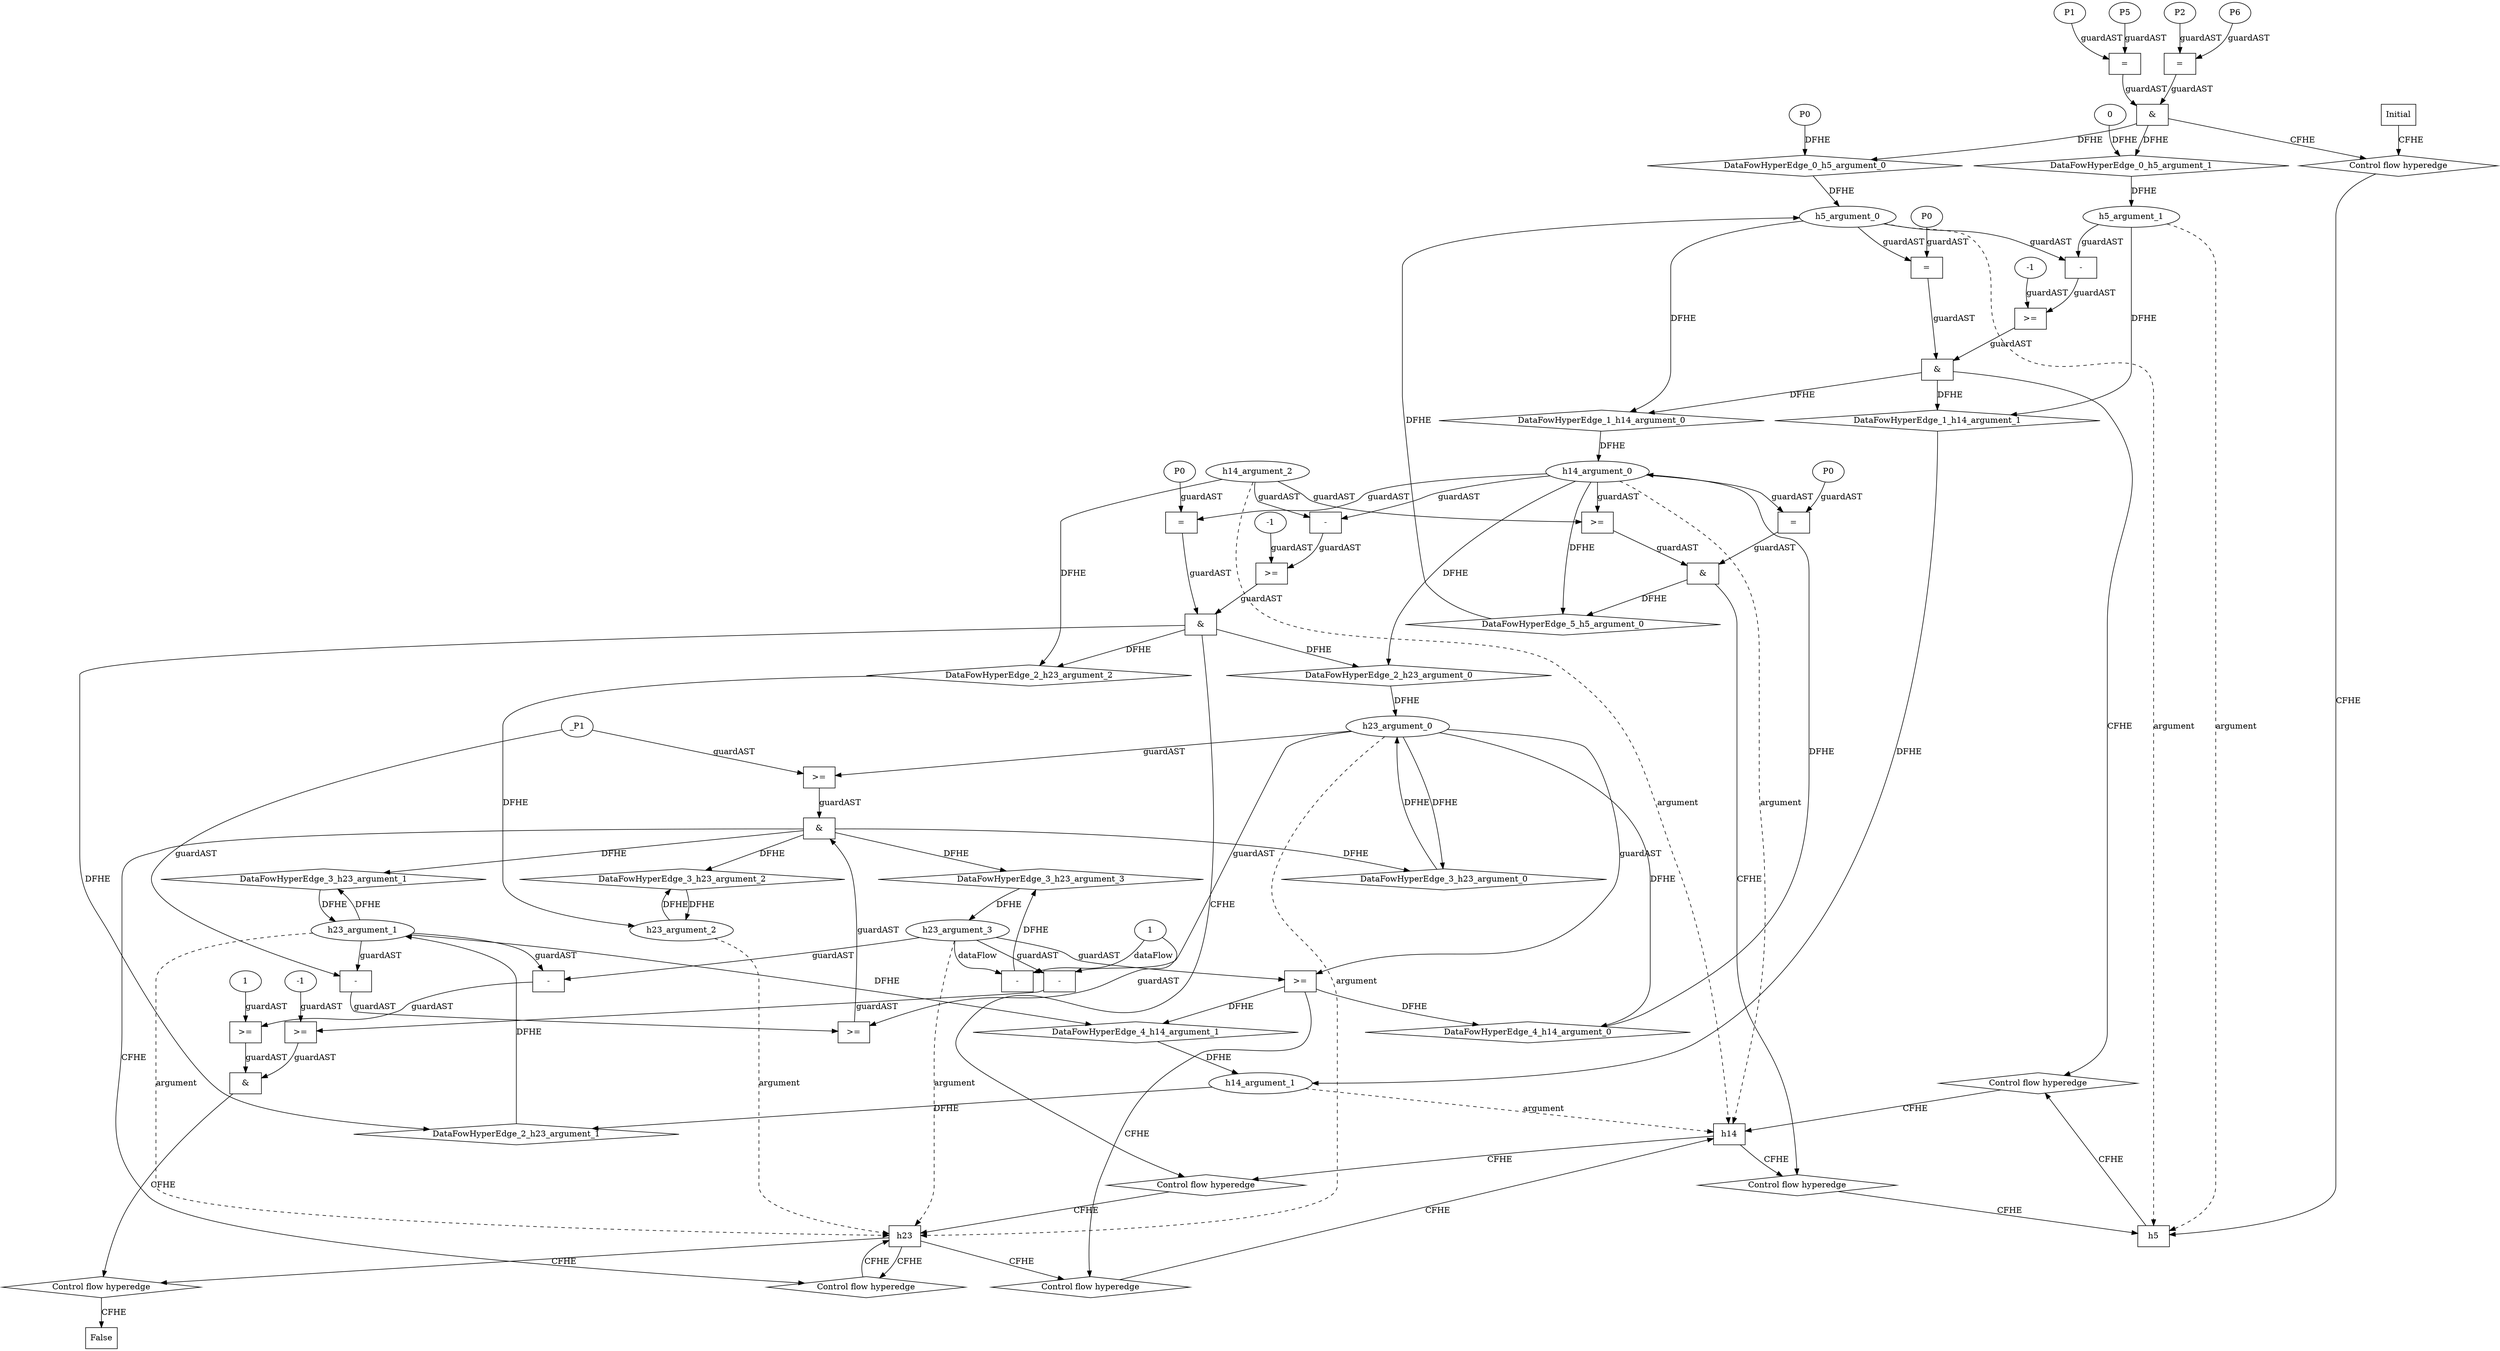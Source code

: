 // Horn Graph
digraph {
	"xxxh5___Initial_0xxxdataFlow_0_node_0" [label="P0"  nodeName="xxxh5___Initial_0xxxdataFlow_0_node_0" class=symbolicConstant GNNNodeID=2]
	"xxxh5___Initial_0xxxdataFlow1_node_0" [label="0"  nodeName="xxxh5___Initial_0xxxdataFlow1_node_0" class=IdealInt GNNNodeID=3]
	"xxxh5___Initial_0xxxguard_0_node_0" [label="="  nodeName="xxxh5___Initial_0xxxguard_0_node_0" class=Operator GNNNodeID=4 shape=rect]
	"xxxh5___Initial_0xxxguard_0_node_1" [label="P1"  nodeName="xxxh5___Initial_0xxxguard_0_node_1" class=symbolicConstant GNNNodeID=5]
	"xxxh5___Initial_0xxxguard_0_node_2" [label="P5"  nodeName="xxxh5___Initial_0xxxguard_0_node_2" class=symbolicConstant GNNNodeID=6]
		"xxxh5___Initial_0xxxguard_0_node_1" -> "xxxh5___Initial_0xxxguard_0_node_0" [ label="guardAST"]
		"xxxh5___Initial_0xxxguard_0_node_2" -> "xxxh5___Initial_0xxxguard_0_node_0" [ label="guardAST"]
	"xxxh5___Initial_0xxxguard1_node_0" [label="="  nodeName="xxxh5___Initial_0xxxguard1_node_0" class=Operator GNNNodeID=7 shape=rect]
	"xxxh5___Initial_0xxxguard1_node_1" [label="P2"  nodeName="xxxh5___Initial_0xxxguard1_node_1" class=symbolicConstant GNNNodeID=8]
	"xxxh5___Initial_0xxxguard1_node_2" [label="P6"  nodeName="xxxh5___Initial_0xxxguard1_node_2" class=symbolicConstant GNNNodeID=9]
		"xxxh5___Initial_0xxxguard1_node_1" -> "xxxh5___Initial_0xxxguard1_node_0" [ label="guardAST"]
		"xxxh5___Initial_0xxxguard1_node_2" -> "xxxh5___Initial_0xxxguard1_node_0" [ label="guardAST"]
	"xxxh14___h5_1xxxguard_0_node_0" [label=">="  nodeName="xxxh14___h5_1xxxguard_0_node_0" class=Operator GNNNodeID=13 shape=rect]
	"xxxh14___h5_1xxxguard_0_node_1" [label="-1"  nodeName="xxxh14___h5_1xxxguard_0_node_1" class=IdealInt GNNNodeID=14]
	"xxxh14___h5_1xxxguard_0_node_2" [label="-"  nodeName="xxxh14___h5_1xxxguard_0_node_2" class=Operator GNNNodeID=15 shape=rect]
		"xxxh14___h5_1xxxguard_0_node_1" -> "xxxh14___h5_1xxxguard_0_node_0" [ label="guardAST"]
		"xxxh14___h5_1xxxguard_0_node_2" -> "xxxh14___h5_1xxxguard_0_node_0" [ label="guardAST"]
		"h5_argument_1" -> "xxxh14___h5_1xxxguard_0_node_2" [ label="guardAST"]
		"h5_argument_0" -> "xxxh14___h5_1xxxguard_0_node_2" [ label="guardAST"]
	"xxxh14___h5_1xxxguard1_node_0" [label="="  nodeName="xxxh14___h5_1xxxguard1_node_0" class=Operator GNNNodeID=16 shape=rect]
	"xxxh14___h5_1xxxguard1_node_1" [label="P0"  nodeName="xxxh14___h5_1xxxguard1_node_1" class=symbolicConstant GNNNodeID=17]
		"xxxh14___h5_1xxxguard1_node_1" -> "xxxh14___h5_1xxxguard1_node_0" [ label="guardAST"]
		"h5_argument_0" -> "xxxh14___h5_1xxxguard1_node_0" [ label="guardAST"]
	"xxxh23___h14_2xxxguard_0_node_0" [label=">="  nodeName="xxxh23___h14_2xxxguard_0_node_0" class=Operator GNNNodeID=22 shape=rect]
	"xxxh23___h14_2xxxguard_0_node_1" [label="-1"  nodeName="xxxh23___h14_2xxxguard_0_node_1" class=IdealInt GNNNodeID=23]
	"xxxh23___h14_2xxxguard_0_node_2" [label="-"  nodeName="xxxh23___h14_2xxxguard_0_node_2" class=Operator GNNNodeID=24 shape=rect]
		"xxxh23___h14_2xxxguard_0_node_1" -> "xxxh23___h14_2xxxguard_0_node_0" [ label="guardAST"]
		"xxxh23___h14_2xxxguard_0_node_2" -> "xxxh23___h14_2xxxguard_0_node_0" [ label="guardAST"]
		"h14_argument_2" -> "xxxh23___h14_2xxxguard_0_node_2" [ label="guardAST"]
		"h14_argument_0" -> "xxxh23___h14_2xxxguard_0_node_2" [ label="guardAST"]
	"xxxh23___h14_2xxxguard1_node_0" [label="="  nodeName="xxxh23___h14_2xxxguard1_node_0" class=Operator GNNNodeID=25 shape=rect]
	"xxxh23___h14_2xxxguard1_node_1" [label="P0"  nodeName="xxxh23___h14_2xxxguard1_node_1" class=symbolicConstant GNNNodeID=26]
		"xxxh23___h14_2xxxguard1_node_1" -> "xxxh23___h14_2xxxguard1_node_0" [ label="guardAST"]
		"h14_argument_0" -> "xxxh23___h14_2xxxguard1_node_0" [ label="guardAST"]
	"xxxh23___h23_3xxxdataFlow1_node_0" [label="-"  nodeName="xxxh23___h23_3xxxdataFlow1_node_0" class=Operator GNNNodeID=27 shape=rect]
	"xxxh23___h23_3xxxdataFlow1_node_2" [label="1"  nodeName="xxxh23___h23_3xxxdataFlow1_node_2" class=IdealInt GNNNodeID=28]
		"h23_argument_3" -> "xxxh23___h23_3xxxdataFlow1_node_0" [ label="dataFlow"]
		"xxxh23___h23_3xxxdataFlow1_node_2" -> "xxxh23___h23_3xxxdataFlow1_node_0" [ label="dataFlow"]
	"xxxh23___h23_3xxxguard_0_node_0" [label=">="  nodeName="xxxh23___h23_3xxxguard_0_node_0" class=Operator GNNNodeID=29 shape=rect]
	"xxxh23___h23_3xxxguard_0_node_1" [label="-"  nodeName="xxxh23___h23_3xxxguard_0_node_1" class=Operator GNNNodeID=30 shape=rect]
	"xxxh23___h23_3xxxguard_0_node_2" [label="_P1"  nodeName="xxxh23___h23_3xxxguard_0_node_2" class=symbolicConstant GNNNodeID=31]
		"xxxh23___h23_3xxxguard_0_node_1" -> "xxxh23___h23_3xxxguard_0_node_0" [ label="guardAST"]
		"xxxh23___h23_3xxxdataFlow1_node_2" -> "xxxh23___h23_3xxxguard_0_node_0" [ label="guardAST"]
		"xxxh23___h23_3xxxguard_0_node_2" -> "xxxh23___h23_3xxxguard_0_node_1" [ label="guardAST"]
		"h23_argument_1" -> "xxxh23___h23_3xxxguard_0_node_1" [ label="guardAST"]
	"xxxh23___h23_3xxxguard1_node_0" [label=">="  nodeName="xxxh23___h23_3xxxguard1_node_0" class=Operator GNNNodeID=32 shape=rect]
		"h23_argument_0" -> "xxxh23___h23_3xxxguard1_node_0" [ label="guardAST"]
		"xxxh23___h23_3xxxguard_0_node_2" -> "xxxh23___h23_3xxxguard1_node_0" [ label="guardAST"]
	"xxxh14___h23_4xxxguard_0_node_0" [label=">="  nodeName="xxxh14___h23_4xxxguard_0_node_0" class=Operator GNNNodeID=33 shape=rect]
		"h23_argument_3" -> "xxxh14___h23_4xxxguard_0_node_0" [ label="guardAST"]
		"h23_argument_0" -> "xxxh14___h23_4xxxguard_0_node_0" [ label="guardAST"]
	"xxxh5___h14_5xxxguard_0_node_0" [label=">="  nodeName="xxxh5___h14_5xxxguard_0_node_0" class=Operator GNNNodeID=34 shape=rect]
		"h14_argument_2" -> "xxxh5___h14_5xxxguard_0_node_0" [ label="guardAST"]
		"h14_argument_0" -> "xxxh5___h14_5xxxguard_0_node_0" [ label="guardAST"]
	"xxxh5___h14_5xxxguard1_node_0" [label="="  nodeName="xxxh5___h14_5xxxguard1_node_0" class=Operator GNNNodeID=35 shape=rect]
	"xxxh5___h14_5xxxguard1_node_1" [label="P0"  nodeName="xxxh5___h14_5xxxguard1_node_1" class=symbolicConstant GNNNodeID=36]
		"xxxh5___h14_5xxxguard1_node_1" -> "xxxh5___h14_5xxxguard1_node_0" [ label="guardAST"]
		"h14_argument_0" -> "xxxh5___h14_5xxxguard1_node_0" [ label="guardAST"]
	"xxxFALSE___h23_6xxxguard_0_node_0" [label=">="  nodeName="xxxFALSE___h23_6xxxguard_0_node_0" class=Operator GNNNodeID=37 shape=rect]
	"xxxFALSE___h23_6xxxguard_0_node_1" [label="-"  nodeName="xxxFALSE___h23_6xxxguard_0_node_1" class=Operator GNNNodeID=38 shape=rect]
	"xxxFALSE___h23_6xxxguard_0_node_4" [label="1"  nodeName="xxxFALSE___h23_6xxxguard_0_node_4" class=IdealInt GNNNodeID=39]
		"xxxFALSE___h23_6xxxguard_0_node_1" -> "xxxFALSE___h23_6xxxguard_0_node_0" [ label="guardAST"]
		"xxxFALSE___h23_6xxxguard_0_node_4" -> "xxxFALSE___h23_6xxxguard_0_node_0" [ label="guardAST"]
		"h23_argument_1" -> "xxxFALSE___h23_6xxxguard_0_node_1" [ label="guardAST"]
		"h23_argument_3" -> "xxxFALSE___h23_6xxxguard_0_node_1" [ label="guardAST"]
	"xxxFALSE___h23_6xxxguard1_node_0" [label=">="  nodeName="xxxFALSE___h23_6xxxguard1_node_0" class=Operator GNNNodeID=40 shape=rect]
	"xxxFALSE___h23_6xxxguard1_node_1" [label="-1"  nodeName="xxxFALSE___h23_6xxxguard1_node_1" class=IdealInt GNNNodeID=41]
	"xxxFALSE___h23_6xxxguard1_node_2" [label="-"  nodeName="xxxFALSE___h23_6xxxguard1_node_2" class=Operator GNNNodeID=42 shape=rect]
		"xxxFALSE___h23_6xxxguard1_node_1" -> "xxxFALSE___h23_6xxxguard1_node_0" [ label="guardAST"]
		"xxxFALSE___h23_6xxxguard1_node_2" -> "xxxFALSE___h23_6xxxguard1_node_0" [ label="guardAST"]
		"h23_argument_3" -> "xxxFALSE___h23_6xxxguard1_node_2" [ label="guardAST"]
		"h23_argument_0" -> "xxxFALSE___h23_6xxxguard1_node_2" [ label="guardAST"]
	"h14" [label="h14"  nodeName="h14" class=CONTROL GNNNodeID=43 shape="rect"]
	"h23" [label="h23"  nodeName="h23" class=CONTROL GNNNodeID=44 shape="rect"]
	"h5" [label="h5"  nodeName="h5" class=CONTROL GNNNodeID=45 shape="rect"]
	"FALSE" [label="False"  nodeName=False class=CONTROL GNNNodeID=46 shape="rect"]
	"Initial" [label="Initial"  nodeName=Initial class=CONTROL GNNNodeID=47 shape="rect"]
	"ControlFowHyperEdge_0" [label="Control flow hyperedge"  hyperEdgeNodeID=0 nodeName=ControlFowHyperEdge_0 class=controlFlowHyperEdge shape="diamond"]
		"Initial" -> ControlFowHyperEdge_0 [ label="CFHE"]
		"ControlFowHyperEdge_0" -> "h5" [ label="CFHE"]
	"ControlFowHyperEdge_1" [label="Control flow hyperedge"  hyperEdgeNodeID=1 nodeName=ControlFowHyperEdge_1 class=controlFlowHyperEdge shape="diamond"]
		"h5" -> ControlFowHyperEdge_1 [ label="CFHE"]
		"ControlFowHyperEdge_1" -> "h14" [ label="CFHE"]
	"ControlFowHyperEdge_2" [label="Control flow hyperedge"  hyperEdgeNodeID=2 nodeName=ControlFowHyperEdge_2 class=controlFlowHyperEdge shape="diamond"]
		"h14" -> ControlFowHyperEdge_2 [ label="CFHE"]
		"ControlFowHyperEdge_2" -> "h23" [ label="CFHE"]
	"ControlFowHyperEdge_3" [label="Control flow hyperedge"  hyperEdgeNodeID=3 nodeName=ControlFowHyperEdge_3 class=controlFlowHyperEdge shape="diamond"]
		"h23" -> ControlFowHyperEdge_3 [ label="CFHE"]
		"ControlFowHyperEdge_3" -> "h23" [ label="CFHE"]
	"ControlFowHyperEdge_4" [label="Control flow hyperedge"  hyperEdgeNodeID=4 nodeName=ControlFowHyperEdge_4 class=controlFlowHyperEdge shape="diamond"]
		"h23" -> ControlFowHyperEdge_4 [ label="CFHE"]
		"ControlFowHyperEdge_4" -> "h14" [ label="CFHE"]
	"ControlFowHyperEdge_5" [label="Control flow hyperedge"  hyperEdgeNodeID=5 nodeName=ControlFowHyperEdge_5 class=controlFlowHyperEdge shape="diamond"]
		"h14" -> ControlFowHyperEdge_5 [ label="CFHE"]
		"ControlFowHyperEdge_5" -> "h5" [ label="CFHE"]
	"ControlFowHyperEdge_6" [label="Control flow hyperedge"  hyperEdgeNodeID=6 nodeName=ControlFowHyperEdge_6 class=controlFlowHyperEdge shape="diamond"]
		"h23" -> ControlFowHyperEdge_6 [ label="CFHE"]
		"ControlFowHyperEdge_6" -> "FALSE" [ label="CFHE"]
	"h5_argument_0" [label="h5_argument_0"  nodeName=argument0 class=argument shape=oval GNNNodeID=48 head="h5"]
		"h5_argument_0" -> "h5" [ label="argument" style=dashed]
	"h5_argument_1" [label="h5_argument_1"  nodeName=argument1 class=argument shape=oval GNNNodeID=48 head="h5"]
		"h5_argument_1" -> "h5" [ label="argument" style=dashed]
	"h14_argument_0" [label="h14_argument_0"  nodeName=argument0 class=argument shape=oval GNNNodeID=48 head="h14"]
		"h14_argument_0" -> "h14" [ label="argument" style=dashed]
	"h14_argument_1" [label="h14_argument_1"  nodeName=argument1 class=argument shape=oval GNNNodeID=48 head="h14"]
		"h14_argument_1" -> "h14" [ label="argument" style=dashed]
	"h14_argument_2" [label="h14_argument_2"  nodeName=argument2 class=argument shape=oval GNNNodeID=48 head="h14"]
		"h14_argument_2" -> "h14" [ label="argument" style=dashed]
	"h23_argument_0" [label="h23_argument_0"  nodeName=argument0 class=argument shape=oval GNNNodeID=48 head="h23"]
		"h23_argument_0" -> "h23" [ label="argument" style=dashed]
	"h23_argument_1" [label="h23_argument_1"  nodeName=argument1 class=argument shape=oval GNNNodeID=48 head="h23"]
		"h23_argument_1" -> "h23" [ label="argument" style=dashed]
	"h23_argument_2" [label="h23_argument_2"  nodeName=argument2 class=argument shape=oval GNNNodeID=48 head="h23"]
		"h23_argument_2" -> "h23" [ label="argument" style=dashed]
	"h23_argument_3" [label="h23_argument_3"  nodeName=argument3 class=argument shape=oval GNNNodeID=48 head="h23"]
		"h23_argument_3" -> "h23" [ label="argument" style=dashed]
	"xxxh5___Initial_0xxx_and" [label="&"  andName="xxxh5___Initial_0xxx_and" class=Operator shape=rect]
		"xxxh5___Initial_0xxxguard_0_node_0" -> "xxxh5___Initial_0xxx_and" [ label="guardAST"]
		"xxxh5___Initial_0xxxguard1_node_0" -> "xxxh5___Initial_0xxx_and" [ label="guardAST"]
		"xxxh5___Initial_0xxx_and" -> "ControlFowHyperEdge_0" [ label="CFHE"]
	"xxxh14___h5_1xxx_and" [label="&"  andName="xxxh14___h5_1xxx_and" class=Operator shape=rect]
		"xxxh14___h5_1xxxguard_0_node_0" -> "xxxh14___h5_1xxx_and" [ label="guardAST"]
		"xxxh14___h5_1xxxguard1_node_0" -> "xxxh14___h5_1xxx_and" [ label="guardAST"]
		"xxxh14___h5_1xxx_and" -> "ControlFowHyperEdge_1" [ label="CFHE"]
	"xxxh23___h14_2xxx_and" [label="&"  andName="xxxh23___h14_2xxx_and" class=Operator shape=rect]
		"xxxh23___h14_2xxxguard_0_node_0" -> "xxxh23___h14_2xxx_and" [ label="guardAST"]
		"xxxh23___h14_2xxxguard1_node_0" -> "xxxh23___h14_2xxx_and" [ label="guardAST"]
		"xxxh23___h14_2xxx_and" -> "ControlFowHyperEdge_2" [ label="CFHE"]
	"xxxh23___h23_3xxx_and" [label="&"  andName="xxxh23___h23_3xxx_and" class=Operator shape=rect]
		"xxxh23___h23_3xxxguard_0_node_0" -> "xxxh23___h23_3xxx_and" [ label="guardAST"]
		"xxxh23___h23_3xxxguard1_node_0" -> "xxxh23___h23_3xxx_and" [ label="guardAST"]
		"xxxh23___h23_3xxx_and" -> "ControlFowHyperEdge_3" [ label="CFHE"]
		"xxxh14___h23_4xxxguard_0_node_0" -> "ControlFowHyperEdge_4" [ label="CFHE"]
	"xxxh5___h14_5xxx_and" [label="&"  andName="xxxh5___h14_5xxx_and" class=Operator shape=rect]
		"xxxh5___h14_5xxxguard_0_node_0" -> "xxxh5___h14_5xxx_and" [ label="guardAST"]
		"xxxh5___h14_5xxxguard1_node_0" -> "xxxh5___h14_5xxx_and" [ label="guardAST"]
		"xxxh5___h14_5xxx_and" -> "ControlFowHyperEdge_5" [ label="CFHE"]
	"xxxFALSE___h23_6xxx_and" [label="&"  andName="xxxFALSE___h23_6xxx_and" class=Operator shape=rect]
		"xxxFALSE___h23_6xxxguard_0_node_0" -> "xxxFALSE___h23_6xxx_and" [ label="guardAST"]
		"xxxFALSE___h23_6xxxguard1_node_0" -> "xxxFALSE___h23_6xxx_and" [ label="guardAST"]
		"xxxFALSE___h23_6xxx_and" -> "ControlFowHyperEdge_6" [ label="CFHE"]
		"h5_argument_0" -> "DataFowHyperEdge_1_h14_argument_0" [ label="DFHE"]
	"DataFowHyperEdge_1_h14_argument_0" [label="DataFowHyperEdge_1_h14_argument_0"  nodeName="DataFowHyperEdge_1_h14_argument_0" class=DataFlowHyperedge shape=diamond]
		"DataFowHyperEdge_1_h14_argument_0" -> "h14_argument_0" [ label="DFHE"]
		"xxxh14___h5_1xxx_and" -> "DataFowHyperEdge_1_h14_argument_0" [ label="DFHE"]
		"h14_argument_0" -> "DataFowHyperEdge_2_h23_argument_0" [ label="DFHE"]
	"DataFowHyperEdge_2_h23_argument_0" [label="DataFowHyperEdge_2_h23_argument_0"  nodeName="DataFowHyperEdge_2_h23_argument_0" class=DataFlowHyperedge shape=diamond]
		"DataFowHyperEdge_2_h23_argument_0" -> "h23_argument_0" [ label="DFHE"]
		"xxxh23___h14_2xxx_and" -> "DataFowHyperEdge_2_h23_argument_0" [ label="DFHE"]
		"h14_argument_1" -> "DataFowHyperEdge_2_h23_argument_1" [ label="DFHE"]
	"DataFowHyperEdge_2_h23_argument_1" [label="DataFowHyperEdge_2_h23_argument_1"  nodeName="DataFowHyperEdge_2_h23_argument_1" class=DataFlowHyperedge shape=diamond]
		"DataFowHyperEdge_2_h23_argument_1" -> "h23_argument_1" [ label="DFHE"]
		"xxxh23___h14_2xxx_and" -> "DataFowHyperEdge_2_h23_argument_1" [ label="DFHE"]
		"h23_argument_1" -> "DataFowHyperEdge_3_h23_argument_1" [ label="DFHE"]
	"DataFowHyperEdge_3_h23_argument_1" [label="DataFowHyperEdge_3_h23_argument_1"  nodeName="DataFowHyperEdge_3_h23_argument_1" class=DataFlowHyperedge shape=diamond]
		"DataFowHyperEdge_3_h23_argument_1" -> "h23_argument_1" [ label="DFHE"]
		"xxxh23___h23_3xxx_and" -> "DataFowHyperEdge_3_h23_argument_1" [ label="DFHE"]
		"h23_argument_2" -> "DataFowHyperEdge_3_h23_argument_2" [ label="DFHE"]
	"DataFowHyperEdge_3_h23_argument_2" [label="DataFowHyperEdge_3_h23_argument_2"  nodeName="DataFowHyperEdge_3_h23_argument_2" class=DataFlowHyperedge shape=diamond]
		"DataFowHyperEdge_3_h23_argument_2" -> "h23_argument_2" [ label="DFHE"]
		"xxxh23___h23_3xxx_and" -> "DataFowHyperEdge_3_h23_argument_2" [ label="DFHE"]
		"h23_argument_1" -> "DataFowHyperEdge_4_h14_argument_1" [ label="DFHE"]
	"DataFowHyperEdge_4_h14_argument_1" [label="DataFowHyperEdge_4_h14_argument_1"  nodeName="DataFowHyperEdge_4_h14_argument_1" class=DataFlowHyperedge shape=diamond]
		"DataFowHyperEdge_4_h14_argument_1" -> "h14_argument_1" [ label="DFHE"]
		"xxxh14___h23_4xxxguard_0_node_0" -> "DataFowHyperEdge_4_h14_argument_1" [ label="DFHE"]
		"h14_argument_0" -> "DataFowHyperEdge_5_h5_argument_0" [ label="DFHE"]
	"DataFowHyperEdge_5_h5_argument_0" [label="DataFowHyperEdge_5_h5_argument_0"  nodeName="DataFowHyperEdge_5_h5_argument_0" class=DataFlowHyperedge shape=diamond]
		"DataFowHyperEdge_5_h5_argument_0" -> "h5_argument_0" [ label="DFHE"]
		"xxxh5___h14_5xxx_and" -> "DataFowHyperEdge_5_h5_argument_0" [ label="DFHE"]
	"DataFowHyperEdge_0_h5_argument_0" [label="DataFowHyperEdge_0_h5_argument_0"  nodeName="DataFowHyperEdge_0_h5_argument_0" class=DataFlowHyperedge shape=diamond]
		"DataFowHyperEdge_0_h5_argument_0" -> "h5_argument_0" [ label="DFHE"]
		"xxxh5___Initial_0xxx_and" -> "DataFowHyperEdge_0_h5_argument_0" [ label="DFHE"]
		"xxxh5___Initial_0xxxdataFlow_0_node_0" -> "DataFowHyperEdge_0_h5_argument_0" [ label="DFHE"]
	"DataFowHyperEdge_0_h5_argument_1" [label="DataFowHyperEdge_0_h5_argument_1"  nodeName="DataFowHyperEdge_0_h5_argument_1" class=DataFlowHyperedge shape=diamond]
		"DataFowHyperEdge_0_h5_argument_1" -> "h5_argument_1" [ label="DFHE"]
		"xxxh5___Initial_0xxx_and" -> "DataFowHyperEdge_0_h5_argument_1" [ label="DFHE"]
		"xxxh5___Initial_0xxxdataFlow1_node_0" -> "DataFowHyperEdge_0_h5_argument_1" [ label="DFHE"]
	"DataFowHyperEdge_1_h14_argument_1" [label="DataFowHyperEdge_1_h14_argument_1"  nodeName="DataFowHyperEdge_1_h14_argument_1" class=DataFlowHyperedge shape=diamond]
		"DataFowHyperEdge_1_h14_argument_1" -> "h14_argument_1" [ label="DFHE"]
		"xxxh14___h5_1xxx_and" -> "DataFowHyperEdge_1_h14_argument_1" [ label="DFHE"]
		"h5_argument_1" -> "DataFowHyperEdge_1_h14_argument_1" [ label="DFHE"]
	"DataFowHyperEdge_2_h23_argument_2" [label="DataFowHyperEdge_2_h23_argument_2"  nodeName="DataFowHyperEdge_2_h23_argument_2" class=DataFlowHyperedge shape=diamond]
		"DataFowHyperEdge_2_h23_argument_2" -> "h23_argument_2" [ label="DFHE"]
		"xxxh23___h14_2xxx_and" -> "DataFowHyperEdge_2_h23_argument_2" [ label="DFHE"]
		"h14_argument_2" -> "DataFowHyperEdge_2_h23_argument_2" [ label="DFHE"]
	"DataFowHyperEdge_3_h23_argument_0" [label="DataFowHyperEdge_3_h23_argument_0"  nodeName="DataFowHyperEdge_3_h23_argument_0" class=DataFlowHyperedge shape=diamond]
		"DataFowHyperEdge_3_h23_argument_0" -> "h23_argument_0" [ label="DFHE"]
		"xxxh23___h23_3xxx_and" -> "DataFowHyperEdge_3_h23_argument_0" [ label="DFHE"]
		"h23_argument_0" -> "DataFowHyperEdge_3_h23_argument_0" [ label="DFHE"]
	"DataFowHyperEdge_3_h23_argument_3" [label="DataFowHyperEdge_3_h23_argument_3"  nodeName="DataFowHyperEdge_3_h23_argument_3" class=DataFlowHyperedge shape=diamond]
		"DataFowHyperEdge_3_h23_argument_3" -> "h23_argument_3" [ label="DFHE"]
		"xxxh23___h23_3xxx_and" -> "DataFowHyperEdge_3_h23_argument_3" [ label="DFHE"]
		"xxxh23___h23_3xxxdataFlow1_node_0" -> "DataFowHyperEdge_3_h23_argument_3" [ label="DFHE"]
	"DataFowHyperEdge_4_h14_argument_0" [label="DataFowHyperEdge_4_h14_argument_0"  nodeName="DataFowHyperEdge_4_h14_argument_0" class=DataFlowHyperedge shape=diamond]
		"DataFowHyperEdge_4_h14_argument_0" -> "h14_argument_0" [ label="DFHE"]
		"xxxh14___h23_4xxxguard_0_node_0" -> "DataFowHyperEdge_4_h14_argument_0" [ label="DFHE"]
		"h23_argument_0" -> "DataFowHyperEdge_4_h14_argument_0" [ label="DFHE"]
}
